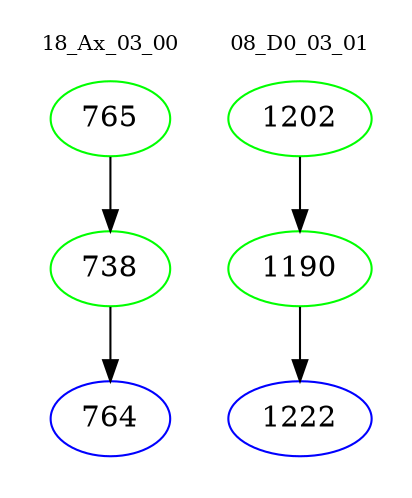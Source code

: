 digraph{
subgraph cluster_0 {
color = white
label = "18_Ax_03_00";
fontsize=10;
T0_765 [label="765", color="green"]
T0_765 -> T0_738 [color="black"]
T0_738 [label="738", color="green"]
T0_738 -> T0_764 [color="black"]
T0_764 [label="764", color="blue"]
}
subgraph cluster_1 {
color = white
label = "08_D0_03_01";
fontsize=10;
T1_1202 [label="1202", color="green"]
T1_1202 -> T1_1190 [color="black"]
T1_1190 [label="1190", color="green"]
T1_1190 -> T1_1222 [color="black"]
T1_1222 [label="1222", color="blue"]
}
}
